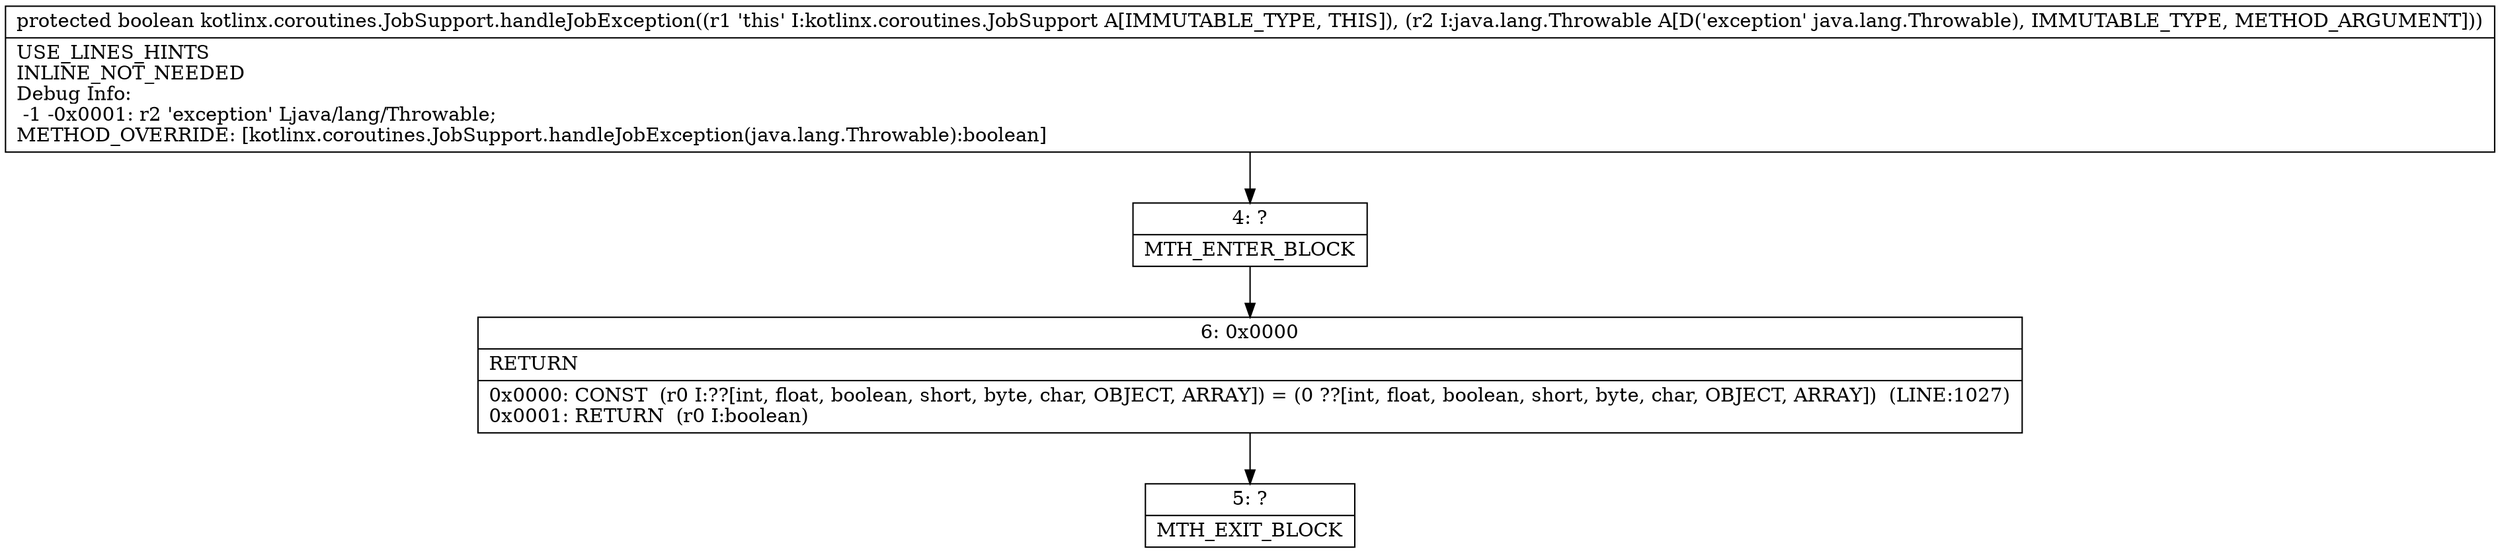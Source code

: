 digraph "CFG forkotlinx.coroutines.JobSupport.handleJobException(Ljava\/lang\/Throwable;)Z" {
Node_4 [shape=record,label="{4\:\ ?|MTH_ENTER_BLOCK\l}"];
Node_6 [shape=record,label="{6\:\ 0x0000|RETURN\l|0x0000: CONST  (r0 I:??[int, float, boolean, short, byte, char, OBJECT, ARRAY]) = (0 ??[int, float, boolean, short, byte, char, OBJECT, ARRAY])  (LINE:1027)\l0x0001: RETURN  (r0 I:boolean) \l}"];
Node_5 [shape=record,label="{5\:\ ?|MTH_EXIT_BLOCK\l}"];
MethodNode[shape=record,label="{protected boolean kotlinx.coroutines.JobSupport.handleJobException((r1 'this' I:kotlinx.coroutines.JobSupport A[IMMUTABLE_TYPE, THIS]), (r2 I:java.lang.Throwable A[D('exception' java.lang.Throwable), IMMUTABLE_TYPE, METHOD_ARGUMENT]))  | USE_LINES_HINTS\lINLINE_NOT_NEEDED\lDebug Info:\l  \-1 \-0x0001: r2 'exception' Ljava\/lang\/Throwable;\lMETHOD_OVERRIDE: [kotlinx.coroutines.JobSupport.handleJobException(java.lang.Throwable):boolean]\l}"];
MethodNode -> Node_4;Node_4 -> Node_6;
Node_6 -> Node_5;
}

